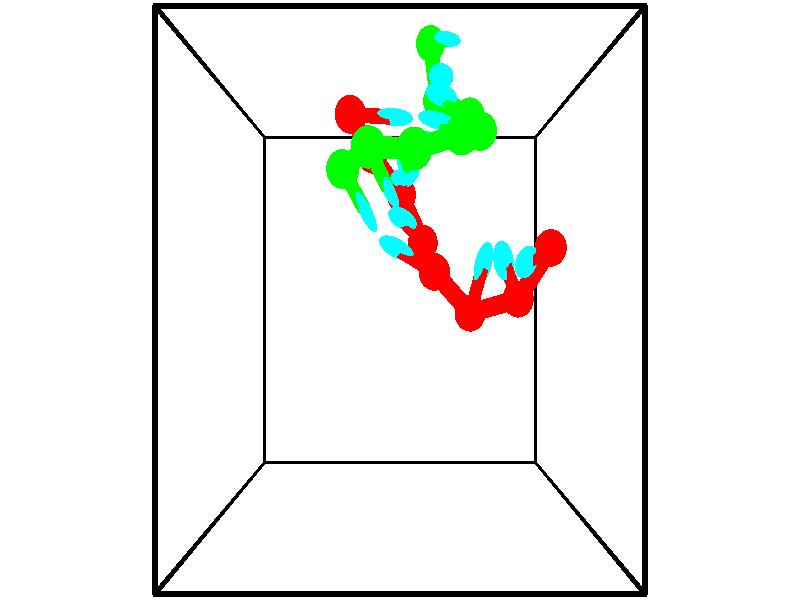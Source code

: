 // switches for output
#declare DRAW_BASES = 1; // possible values are 0, 1; only relevant for DNA ribbons
#declare DRAW_BASES_TYPE = 3; // possible values are 1, 2, 3; only relevant for DNA ribbons
#declare DRAW_FOG = 0; // set to 1 to enable fog

#include "colors.inc"

#include "transforms.inc"
background { rgb <1, 1, 1>}

#default {
   normal{
       ripples 0.25
       frequency 0.20
       turbulence 0.2
       lambda 5
   }
	finish {
		phong 0.1
		phong_size 40.
	}
}

// original window dimensions: 1024x640


// camera settings

camera {
	sky <-0, 1, 0>
	up <-0, 1, 0>
	right 1.6 * <1, 0, 0>
	location <2.5, 2.5, 11.1562>
	look_at <2.5, 2.5, 2.5>
	direction <0, 0, -8.6562>
	angle 67.0682
}


# declare cpy_camera_pos = <2.5, 2.5, 11.1562>;
# if (DRAW_FOG = 1)
fog {
	fog_type 2
	up vnormalize(cpy_camera_pos)
	color rgbt<1,1,1,0.3>
	distance 1e-5
	fog_alt 3e-3
	fog_offset 4
}
# end


// LIGHTS

# declare lum = 6;
global_settings {
	ambient_light rgb lum * <0.05, 0.05, 0.05>
	max_trace_level 15
}# declare cpy_direct_light_amount = 0.25;
light_source
{	1000 * <-1, -1, 1>,
	rgb lum * cpy_direct_light_amount
	parallel
}

light_source
{	1000 * <1, 1, -1>,
	rgb lum * cpy_direct_light_amount
	parallel
}

// strand 0

// nucleotide -1

// particle -1
sphere {
	<4.910713, 3.193694, 1.494094> 0.250000
	pigment { color rgbt <1,0,0,0> }
	no_shadow
}
cylinder {
	<4.636318, 3.073616, 1.759214>,  <4.471681, 3.001569, 1.918286>, 0.100000
	pigment { color rgbt <1,0,0,0> }
	no_shadow
}
cylinder {
	<4.636318, 3.073616, 1.759214>,  <4.910713, 3.193694, 1.494094>, 0.100000
	pigment { color rgbt <1,0,0,0> }
	no_shadow
}

// particle -1
sphere {
	<4.636318, 3.073616, 1.759214> 0.100000
	pigment { color rgbt <1,0,0,0> }
	no_shadow
}
sphere {
	0, 1
	scale<0.080000,0.200000,0.300000>
	matrix <-0.717838, 0.130414, -0.683886,
		0.118852, -0.944924, -0.304946,
		-0.685990, -0.300183, 0.662803,
		4.430522, 2.983557, 1.958054>
	pigment { color rgbt <0,1,1,0> }
	no_shadow
}
cylinder {
	<4.431197, 2.511233, 1.282521>,  <4.910713, 3.193694, 1.494094>, 0.130000
	pigment { color rgbt <1,0,0,0> }
	no_shadow
}

// nucleotide -1

// particle -1
sphere {
	<4.431197, 2.511233, 1.282521> 0.250000
	pigment { color rgbt <1,0,0,0> }
	no_shadow
}
cylinder {
	<4.259239, 2.798271, 1.501701>,  <4.156065, 2.970494, 1.633209>, 0.100000
	pigment { color rgbt <1,0,0,0> }
	no_shadow
}
cylinder {
	<4.259239, 2.798271, 1.501701>,  <4.431197, 2.511233, 1.282521>, 0.100000
	pigment { color rgbt <1,0,0,0> }
	no_shadow
}

// particle -1
sphere {
	<4.259239, 2.798271, 1.501701> 0.100000
	pigment { color rgbt <1,0,0,0> }
	no_shadow
}
sphere {
	0, 1
	scale<0.080000,0.200000,0.300000>
	matrix <-0.645987, 0.179540, -0.741934,
		-0.630787, -0.672921, 0.386374,
		-0.429894, 0.717595, 0.547950,
		4.130271, 3.013550, 1.666086>
	pigment { color rgbt <0,1,1,0> }
	no_shadow
}
cylinder {
	<3.632404, 2.324389, 1.394912>,  <4.431197, 2.511233, 1.282521>, 0.130000
	pigment { color rgbt <1,0,0,0> }
	no_shadow
}

// nucleotide -1

// particle -1
sphere {
	<3.632404, 2.324389, 1.394912> 0.250000
	pigment { color rgbt <1,0,0,0> }
	no_shadow
}
cylinder {
	<3.756134, 2.704742, 1.399581>,  <3.830372, 2.932955, 1.402383>, 0.100000
	pigment { color rgbt <1,0,0,0> }
	no_shadow
}
cylinder {
	<3.756134, 2.704742, 1.399581>,  <3.632404, 2.324389, 1.394912>, 0.100000
	pigment { color rgbt <1,0,0,0> }
	no_shadow
}

// particle -1
sphere {
	<3.756134, 2.704742, 1.399581> 0.100000
	pigment { color rgbt <1,0,0,0> }
	no_shadow
}
sphere {
	0, 1
	scale<0.080000,0.200000,0.300000>
	matrix <-0.695693, 0.234646, -0.678935,
		-0.648327, 0.201891, 0.734106,
		0.309326, 0.950884, 0.011673,
		3.848932, 2.990008, 1.403083>
	pigment { color rgbt <0,1,1,0> }
	no_shadow
}
cylinder {
	<3.047908, 2.873632, 1.516451>,  <3.632404, 2.324389, 1.394912>, 0.130000
	pigment { color rgbt <1,0,0,0> }
	no_shadow
}

// nucleotide -1

// particle -1
sphere {
	<3.047908, 2.873632, 1.516451> 0.250000
	pigment { color rgbt <1,0,0,0> }
	no_shadow
}
cylinder {
	<2.704514, 3.043983, 1.630734>,  <2.498477, 3.146194, 1.699304>, 0.100000
	pigment { color rgbt <1,0,0,0> }
	no_shadow
}
cylinder {
	<2.704514, 3.043983, 1.630734>,  <3.047908, 2.873632, 1.516451>, 0.100000
	pigment { color rgbt <1,0,0,0> }
	no_shadow
}

// particle -1
sphere {
	<2.704514, 3.043983, 1.630734> 0.100000
	pigment { color rgbt <1,0,0,0> }
	no_shadow
}
sphere {
	0, 1
	scale<0.080000,0.200000,0.300000>
	matrix <0.266588, 0.846521, -0.460795,
		-0.438100, -0.319420, -0.840261,
		-0.858487, 0.425878, 0.285707,
		2.446968, 3.171747, 1.716446>
	pigment { color rgbt <0,1,1,0> }
	no_shadow
}
cylinder {
	<2.883601, 3.302242, 1.010728>,  <3.047908, 2.873632, 1.516451>, 0.130000
	pigment { color rgbt <1,0,0,0> }
	no_shadow
}

// nucleotide -1

// particle -1
sphere {
	<2.883601, 3.302242, 1.010728> 0.250000
	pigment { color rgbt <1,0,0,0> }
	no_shadow
}
cylinder {
	<2.688004, 3.456001, 1.323936>,  <2.570645, 3.548257, 1.511862>, 0.100000
	pigment { color rgbt <1,0,0,0> }
	no_shadow
}
cylinder {
	<2.688004, 3.456001, 1.323936>,  <2.883601, 3.302242, 1.010728>, 0.100000
	pigment { color rgbt <1,0,0,0> }
	no_shadow
}

// particle -1
sphere {
	<2.688004, 3.456001, 1.323936> 0.100000
	pigment { color rgbt <1,0,0,0> }
	no_shadow
}
sphere {
	0, 1
	scale<0.080000,0.200000,0.300000>
	matrix <0.151268, 0.921433, -0.357882,
		-0.859071, -0.056556, -0.508722,
		-0.488994, 0.384400, 0.783021,
		2.541306, 3.571321, 1.558843>
	pigment { color rgbt <0,1,1,0> }
	no_shadow
}
cylinder {
	<2.523397, 4.002621, 0.781294>,  <2.883601, 3.302242, 1.010728>, 0.130000
	pigment { color rgbt <1,0,0,0> }
	no_shadow
}

// nucleotide -1

// particle -1
sphere {
	<2.523397, 4.002621, 0.781294> 0.250000
	pigment { color rgbt <1,0,0,0> }
	no_shadow
}
cylinder {
	<2.536430, 4.072693, 1.174893>,  <2.544250, 4.114736, 1.411053>, 0.100000
	pigment { color rgbt <1,0,0,0> }
	no_shadow
}
cylinder {
	<2.536430, 4.072693, 1.174893>,  <2.523397, 4.002621, 0.781294>, 0.100000
	pigment { color rgbt <1,0,0,0> }
	no_shadow
}

// particle -1
sphere {
	<2.536430, 4.072693, 1.174893> 0.100000
	pigment { color rgbt <1,0,0,0> }
	no_shadow
}
sphere {
	0, 1
	scale<0.080000,0.200000,0.300000>
	matrix <0.029878, 0.983909, -0.176152,
		-0.999022, 0.035139, 0.026824,
		0.032582, 0.175179, 0.983997,
		2.546205, 4.125247, 1.470093>
	pigment { color rgbt <0,1,1,0> }
	no_shadow
}
cylinder {
	<2.040093, 4.530260, 0.968831>,  <2.523397, 4.002621, 0.781294>, 0.130000
	pigment { color rgbt <1,0,0,0> }
	no_shadow
}

// nucleotide -1

// particle -1
sphere {
	<2.040093, 4.530260, 0.968831> 0.250000
	pigment { color rgbt <1,0,0,0> }
	no_shadow
}
cylinder {
	<2.314358, 4.532089, 1.259994>,  <2.478917, 4.533187, 1.434691>, 0.100000
	pigment { color rgbt <1,0,0,0> }
	no_shadow
}
cylinder {
	<2.314358, 4.532089, 1.259994>,  <2.040093, 4.530260, 0.968831>, 0.100000
	pigment { color rgbt <1,0,0,0> }
	no_shadow
}

// particle -1
sphere {
	<2.314358, 4.532089, 1.259994> 0.100000
	pigment { color rgbt <1,0,0,0> }
	no_shadow
}
sphere {
	0, 1
	scale<0.080000,0.200000,0.300000>
	matrix <0.050799, 0.997242, -0.054117,
		-0.726145, 0.074082, 0.683539,
		0.685662, 0.004574, 0.727905,
		2.520056, 4.533462, 1.478365>
	pigment { color rgbt <0,1,1,0> }
	no_shadow
}
cylinder {
	<1.707771, 4.968549, 1.520236>,  <2.040093, 4.530260, 0.968831>, 0.130000
	pigment { color rgbt <1,0,0,0> }
	no_shadow
}

// nucleotide -1

// particle -1
sphere {
	<1.707771, 4.968549, 1.520236> 0.250000
	pigment { color rgbt <1,0,0,0> }
	no_shadow
}
cylinder {
	<2.105434, 4.939354, 1.552042>,  <2.344032, 4.921837, 1.571125>, 0.100000
	pigment { color rgbt <1,0,0,0> }
	no_shadow
}
cylinder {
	<2.105434, 4.939354, 1.552042>,  <1.707771, 4.968549, 1.520236>, 0.100000
	pigment { color rgbt <1,0,0,0> }
	no_shadow
}

// particle -1
sphere {
	<2.105434, 4.939354, 1.552042> 0.100000
	pigment { color rgbt <1,0,0,0> }
	no_shadow
}
sphere {
	0, 1
	scale<0.080000,0.200000,0.300000>
	matrix <0.089161, 0.970524, -0.223906,
		-0.060828, 0.229687, 0.971362,
		0.994158, -0.072988, 0.079514,
		2.403682, 4.917458, 1.575896>
	pigment { color rgbt <0,1,1,0> }
	no_shadow
}
// strand 1

// nucleotide -1

// particle -1
sphere {
	<3.028693, 6.200025, 0.702760> 0.250000
	pigment { color rgbt <0,1,0,0> }
	no_shadow
}
cylinder {
	<3.166229, 6.107353, 1.066759>,  <3.248751, 6.051750, 1.285159>, 0.100000
	pigment { color rgbt <0,1,0,0> }
	no_shadow
}
cylinder {
	<3.166229, 6.107353, 1.066759>,  <3.028693, 6.200025, 0.702760>, 0.100000
	pigment { color rgbt <0,1,0,0> }
	no_shadow
}

// particle -1
sphere {
	<3.166229, 6.107353, 1.066759> 0.100000
	pigment { color rgbt <0,1,0,0> }
	no_shadow
}
sphere {
	0, 1
	scale<0.080000,0.200000,0.300000>
	matrix <-0.259909, -0.954706, -0.144856,
		0.902342, -0.186710, -0.388482,
		0.343840, -0.231679, 0.909999,
		3.269382, 6.037849, 1.339759>
	pigment { color rgbt <0,1,1,0> }
	no_shadow
}
cylinder {
	<3.154348, 5.391289, 0.644844>,  <3.028693, 6.200025, 0.702760>, 0.130000
	pigment { color rgbt <0,1,0,0> }
	no_shadow
}

// nucleotide -1

// particle -1
sphere {
	<3.154348, 5.391289, 0.644844> 0.250000
	pigment { color rgbt <0,1,0,0> }
	no_shadow
}
cylinder {
	<3.163902, 5.474655, 1.035943>,  <3.169635, 5.524675, 1.270603>, 0.100000
	pigment { color rgbt <0,1,0,0> }
	no_shadow
}
cylinder {
	<3.163902, 5.474655, 1.035943>,  <3.154348, 5.391289, 0.644844>, 0.100000
	pigment { color rgbt <0,1,0,0> }
	no_shadow
}

// particle -1
sphere {
	<3.163902, 5.474655, 1.035943> 0.100000
	pigment { color rgbt <0,1,0,0> }
	no_shadow
}
sphere {
	0, 1
	scale<0.080000,0.200000,0.300000>
	matrix <-0.184504, -0.960308, 0.209205,
		0.982542, -0.185395, 0.015515,
		0.023886, 0.208415, 0.977749,
		3.171068, 5.537179, 1.329268>
	pigment { color rgbt <0,1,1,0> }
	no_shadow
}
cylinder {
	<3.664438, 5.064497, 1.058353>,  <3.154348, 5.391289, 0.644844>, 0.130000
	pigment { color rgbt <0,1,0,0> }
	no_shadow
}

// nucleotide -1

// particle -1
sphere {
	<3.664438, 5.064497, 1.058353> 0.250000
	pigment { color rgbt <0,1,0,0> }
	no_shadow
}
cylinder {
	<3.378700, 5.156029, 1.322882>,  <3.207257, 5.210948, 1.481600>, 0.100000
	pigment { color rgbt <0,1,0,0> }
	no_shadow
}
cylinder {
	<3.378700, 5.156029, 1.322882>,  <3.664438, 5.064497, 1.058353>, 0.100000
	pigment { color rgbt <0,1,0,0> }
	no_shadow
}

// particle -1
sphere {
	<3.378700, 5.156029, 1.322882> 0.100000
	pigment { color rgbt <0,1,0,0> }
	no_shadow
}
sphere {
	0, 1
	scale<0.080000,0.200000,0.300000>
	matrix <-0.006160, -0.947046, 0.321038,
		0.699766, 0.225258, 0.677928,
		-0.714345, 0.228828, 0.661323,
		3.164397, 5.224677, 1.521279>
	pigment { color rgbt <0,1,1,0> }
	no_shadow
}
cylinder {
	<3.761182, 4.697749, 1.720187>,  <3.664438, 5.064497, 1.058353>, 0.130000
	pigment { color rgbt <0,1,0,0> }
	no_shadow
}

// nucleotide -1

// particle -1
sphere {
	<3.761182, 4.697749, 1.720187> 0.250000
	pigment { color rgbt <0,1,0,0> }
	no_shadow
}
cylinder {
	<3.372482, 4.786530, 1.688086>,  <3.139262, 4.839798, 1.668826>, 0.100000
	pigment { color rgbt <0,1,0,0> }
	no_shadow
}
cylinder {
	<3.372482, 4.786530, 1.688086>,  <3.761182, 4.697749, 1.720187>, 0.100000
	pigment { color rgbt <0,1,0,0> }
	no_shadow
}

// particle -1
sphere {
	<3.372482, 4.786530, 1.688086> 0.100000
	pigment { color rgbt <0,1,0,0> }
	no_shadow
}
sphere {
	0, 1
	scale<0.080000,0.200000,0.300000>
	matrix <-0.233454, -0.953882, 0.188701,
		-0.034668, 0.202106, 0.978750,
		-0.971750, 0.221951, -0.080251,
		3.080957, 4.853115, 1.664011>
	pigment { color rgbt <0,1,1,0> }
	no_shadow
}
cylinder {
	<3.396606, 4.503832, 2.391320>,  <3.761182, 4.697749, 1.720187>, 0.130000
	pigment { color rgbt <0,1,0,0> }
	no_shadow
}

// nucleotide -1

// particle -1
sphere {
	<3.396606, 4.503832, 2.391320> 0.250000
	pigment { color rgbt <0,1,0,0> }
	no_shadow
}
cylinder {
	<3.114220, 4.502777, 2.108023>,  <2.944788, 4.502144, 1.938046>, 0.100000
	pigment { color rgbt <0,1,0,0> }
	no_shadow
}
cylinder {
	<3.114220, 4.502777, 2.108023>,  <3.396606, 4.503832, 2.391320>, 0.100000
	pigment { color rgbt <0,1,0,0> }
	no_shadow
}

// particle -1
sphere {
	<3.114220, 4.502777, 2.108023> 0.100000
	pigment { color rgbt <0,1,0,0> }
	no_shadow
}
sphere {
	0, 1
	scale<0.080000,0.200000,0.300000>
	matrix <-0.391841, -0.831551, 0.393681,
		-0.589976, 0.555443, 0.586013,
		-0.705967, -0.002639, -0.708240,
		2.902430, 4.501986, 1.895551>
	pigment { color rgbt <0,1,1,0> }
	no_shadow
}
cylinder {
	<2.698679, 4.261178, 2.724642>,  <3.396606, 4.503832, 2.391320>, 0.130000
	pigment { color rgbt <0,1,0,0> }
	no_shadow
}

// nucleotide -1

// particle -1
sphere {
	<2.698679, 4.261178, 2.724642> 0.250000
	pigment { color rgbt <0,1,0,0> }
	no_shadow
}
cylinder {
	<2.652466, 4.211372, 2.330454>,  <2.624738, 4.181489, 2.093942>, 0.100000
	pigment { color rgbt <0,1,0,0> }
	no_shadow
}
cylinder {
	<2.652466, 4.211372, 2.330454>,  <2.698679, 4.261178, 2.724642>, 0.100000
	pigment { color rgbt <0,1,0,0> }
	no_shadow
}

// particle -1
sphere {
	<2.652466, 4.211372, 2.330454> 0.100000
	pigment { color rgbt <0,1,0,0> }
	no_shadow
}
sphere {
	0, 1
	scale<0.080000,0.200000,0.300000>
	matrix <-0.616736, -0.768720, 0.169432,
		-0.778645, 0.627349, 0.012022,
		-0.115534, -0.124513, -0.985469,
		2.617805, 4.174018, 2.034814>
	pigment { color rgbt <0,1,1,0> }
	no_shadow
}
cylinder {
	<2.053312, 4.302742, 2.623938>,  <2.698679, 4.261178, 2.724642>, 0.130000
	pigment { color rgbt <0,1,0,0> }
	no_shadow
}

// nucleotide -1

// particle -1
sphere {
	<2.053312, 4.302742, 2.623938> 0.250000
	pigment { color rgbt <0,1,0,0> }
	no_shadow
}
cylinder {
	<2.208839, 4.057175, 2.349150>,  <2.302156, 3.909834, 2.184278>, 0.100000
	pigment { color rgbt <0,1,0,0> }
	no_shadow
}
cylinder {
	<2.208839, 4.057175, 2.349150>,  <2.053312, 4.302742, 2.623938>, 0.100000
	pigment { color rgbt <0,1,0,0> }
	no_shadow
}

// particle -1
sphere {
	<2.208839, 4.057175, 2.349150> 0.100000
	pigment { color rgbt <0,1,0,0> }
	no_shadow
}
sphere {
	0, 1
	scale<0.080000,0.200000,0.300000>
	matrix <-0.796197, -0.599075, 0.084730,
		-0.463563, 0.514017, -0.721731,
		0.388818, -0.613918, -0.686968,
		2.325485, 3.872999, 2.143060>
	pigment { color rgbt <0,1,1,0> }
	no_shadow
}
cylinder {
	<1.627656, 4.159621, 1.961654>,  <2.053312, 4.302742, 2.623938>, 0.130000
	pigment { color rgbt <0,1,0,0> }
	no_shadow
}

// nucleotide -1

// particle -1
sphere {
	<1.627656, 4.159621, 1.961654> 0.250000
	pigment { color rgbt <0,1,0,0> }
	no_shadow
}
cylinder {
	<1.835289, 3.836594, 2.073646>,  <1.959869, 3.642777, 2.140841>, 0.100000
	pigment { color rgbt <0,1,0,0> }
	no_shadow
}
cylinder {
	<1.835289, 3.836594, 2.073646>,  <1.627656, 4.159621, 1.961654>, 0.100000
	pigment { color rgbt <0,1,0,0> }
	no_shadow
}

// particle -1
sphere {
	<1.835289, 3.836594, 2.073646> 0.100000
	pigment { color rgbt <0,1,0,0> }
	no_shadow
}
sphere {
	0, 1
	scale<0.080000,0.200000,0.300000>
	matrix <-0.854574, -0.484201, 0.187758,
		-0.016061, -0.336726, -0.941466,
		0.519081, -0.807568, 0.279980,
		1.991013, 3.594323, 2.157640>
	pigment { color rgbt <0,1,1,0> }
	no_shadow
}
// box output
cylinder {
	<0.000000, 0.000000, 0.000000>,  <5.000000, 0.000000, 0.000000>, 0.025000
	pigment { color rgbt <0,0,0,0> }
	no_shadow
}
cylinder {
	<0.000000, 0.000000, 0.000000>,  <0.000000, 5.000000, 0.000000>, 0.025000
	pigment { color rgbt <0,0,0,0> }
	no_shadow
}
cylinder {
	<0.000000, 0.000000, 0.000000>,  <0.000000, 0.000000, 5.000000>, 0.025000
	pigment { color rgbt <0,0,0,0> }
	no_shadow
}
cylinder {
	<5.000000, 5.000000, 5.000000>,  <0.000000, 5.000000, 5.000000>, 0.025000
	pigment { color rgbt <0,0,0,0> }
	no_shadow
}
cylinder {
	<5.000000, 5.000000, 5.000000>,  <5.000000, 0.000000, 5.000000>, 0.025000
	pigment { color rgbt <0,0,0,0> }
	no_shadow
}
cylinder {
	<5.000000, 5.000000, 5.000000>,  <5.000000, 5.000000, 0.000000>, 0.025000
	pigment { color rgbt <0,0,0,0> }
	no_shadow
}
cylinder {
	<0.000000, 0.000000, 5.000000>,  <0.000000, 5.000000, 5.000000>, 0.025000
	pigment { color rgbt <0,0,0,0> }
	no_shadow
}
cylinder {
	<0.000000, 0.000000, 5.000000>,  <5.000000, 0.000000, 5.000000>, 0.025000
	pigment { color rgbt <0,0,0,0> }
	no_shadow
}
cylinder {
	<5.000000, 5.000000, 0.000000>,  <0.000000, 5.000000, 0.000000>, 0.025000
	pigment { color rgbt <0,0,0,0> }
	no_shadow
}
cylinder {
	<5.000000, 5.000000, 0.000000>,  <5.000000, 0.000000, 0.000000>, 0.025000
	pigment { color rgbt <0,0,0,0> }
	no_shadow
}
cylinder {
	<5.000000, 0.000000, 5.000000>,  <5.000000, 0.000000, 0.000000>, 0.025000
	pigment { color rgbt <0,0,0,0> }
	no_shadow
}
cylinder {
	<0.000000, 5.000000, 0.000000>,  <0.000000, 5.000000, 5.000000>, 0.025000
	pigment { color rgbt <0,0,0,0> }
	no_shadow
}
// end of box output
